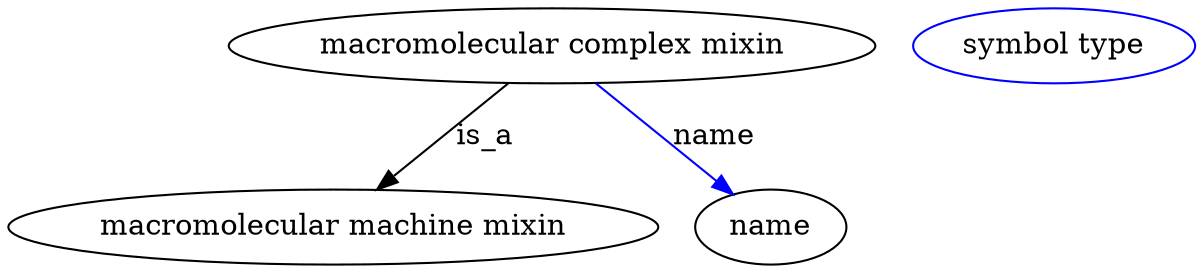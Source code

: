 digraph {
	graph [bb="0,0,463.38,123"];
	node [label="\N"];
	"macromolecular complex mixin"	[height=0.5,
		label="macromolecular complex mixin",
		pos="210.79,105",
		width=3.4844];
	"macromolecular machine mixin"	[height=0.5,
		pos="124.79,18",
		width=3.4664];
	"macromolecular complex mixin" -> "macromolecular machine mixin"	[label=is_a,
		lp="184.79,61.5",
		pos="e,141.87,35.885 193.39,86.799 180.71,74.274 163.38,57.141 149.31,43.231"];
	name	[height=0.5,
		pos="297.79,18",
		width=0.84854];
	"macromolecular complex mixin" -> name	[color=blue,
		label=name,
		lp="274.29,61.5",
		pos="e,282.54,33.903 228.39,86.799 241.92,73.58 260.71,55.227 275.32,40.949",
		style=solid];
	"macromolecular machine mixin_name"	[color=blue,
		height=0.5,
		label="symbol type",
		pos="408.79,105",
		width=1.5165];
}
